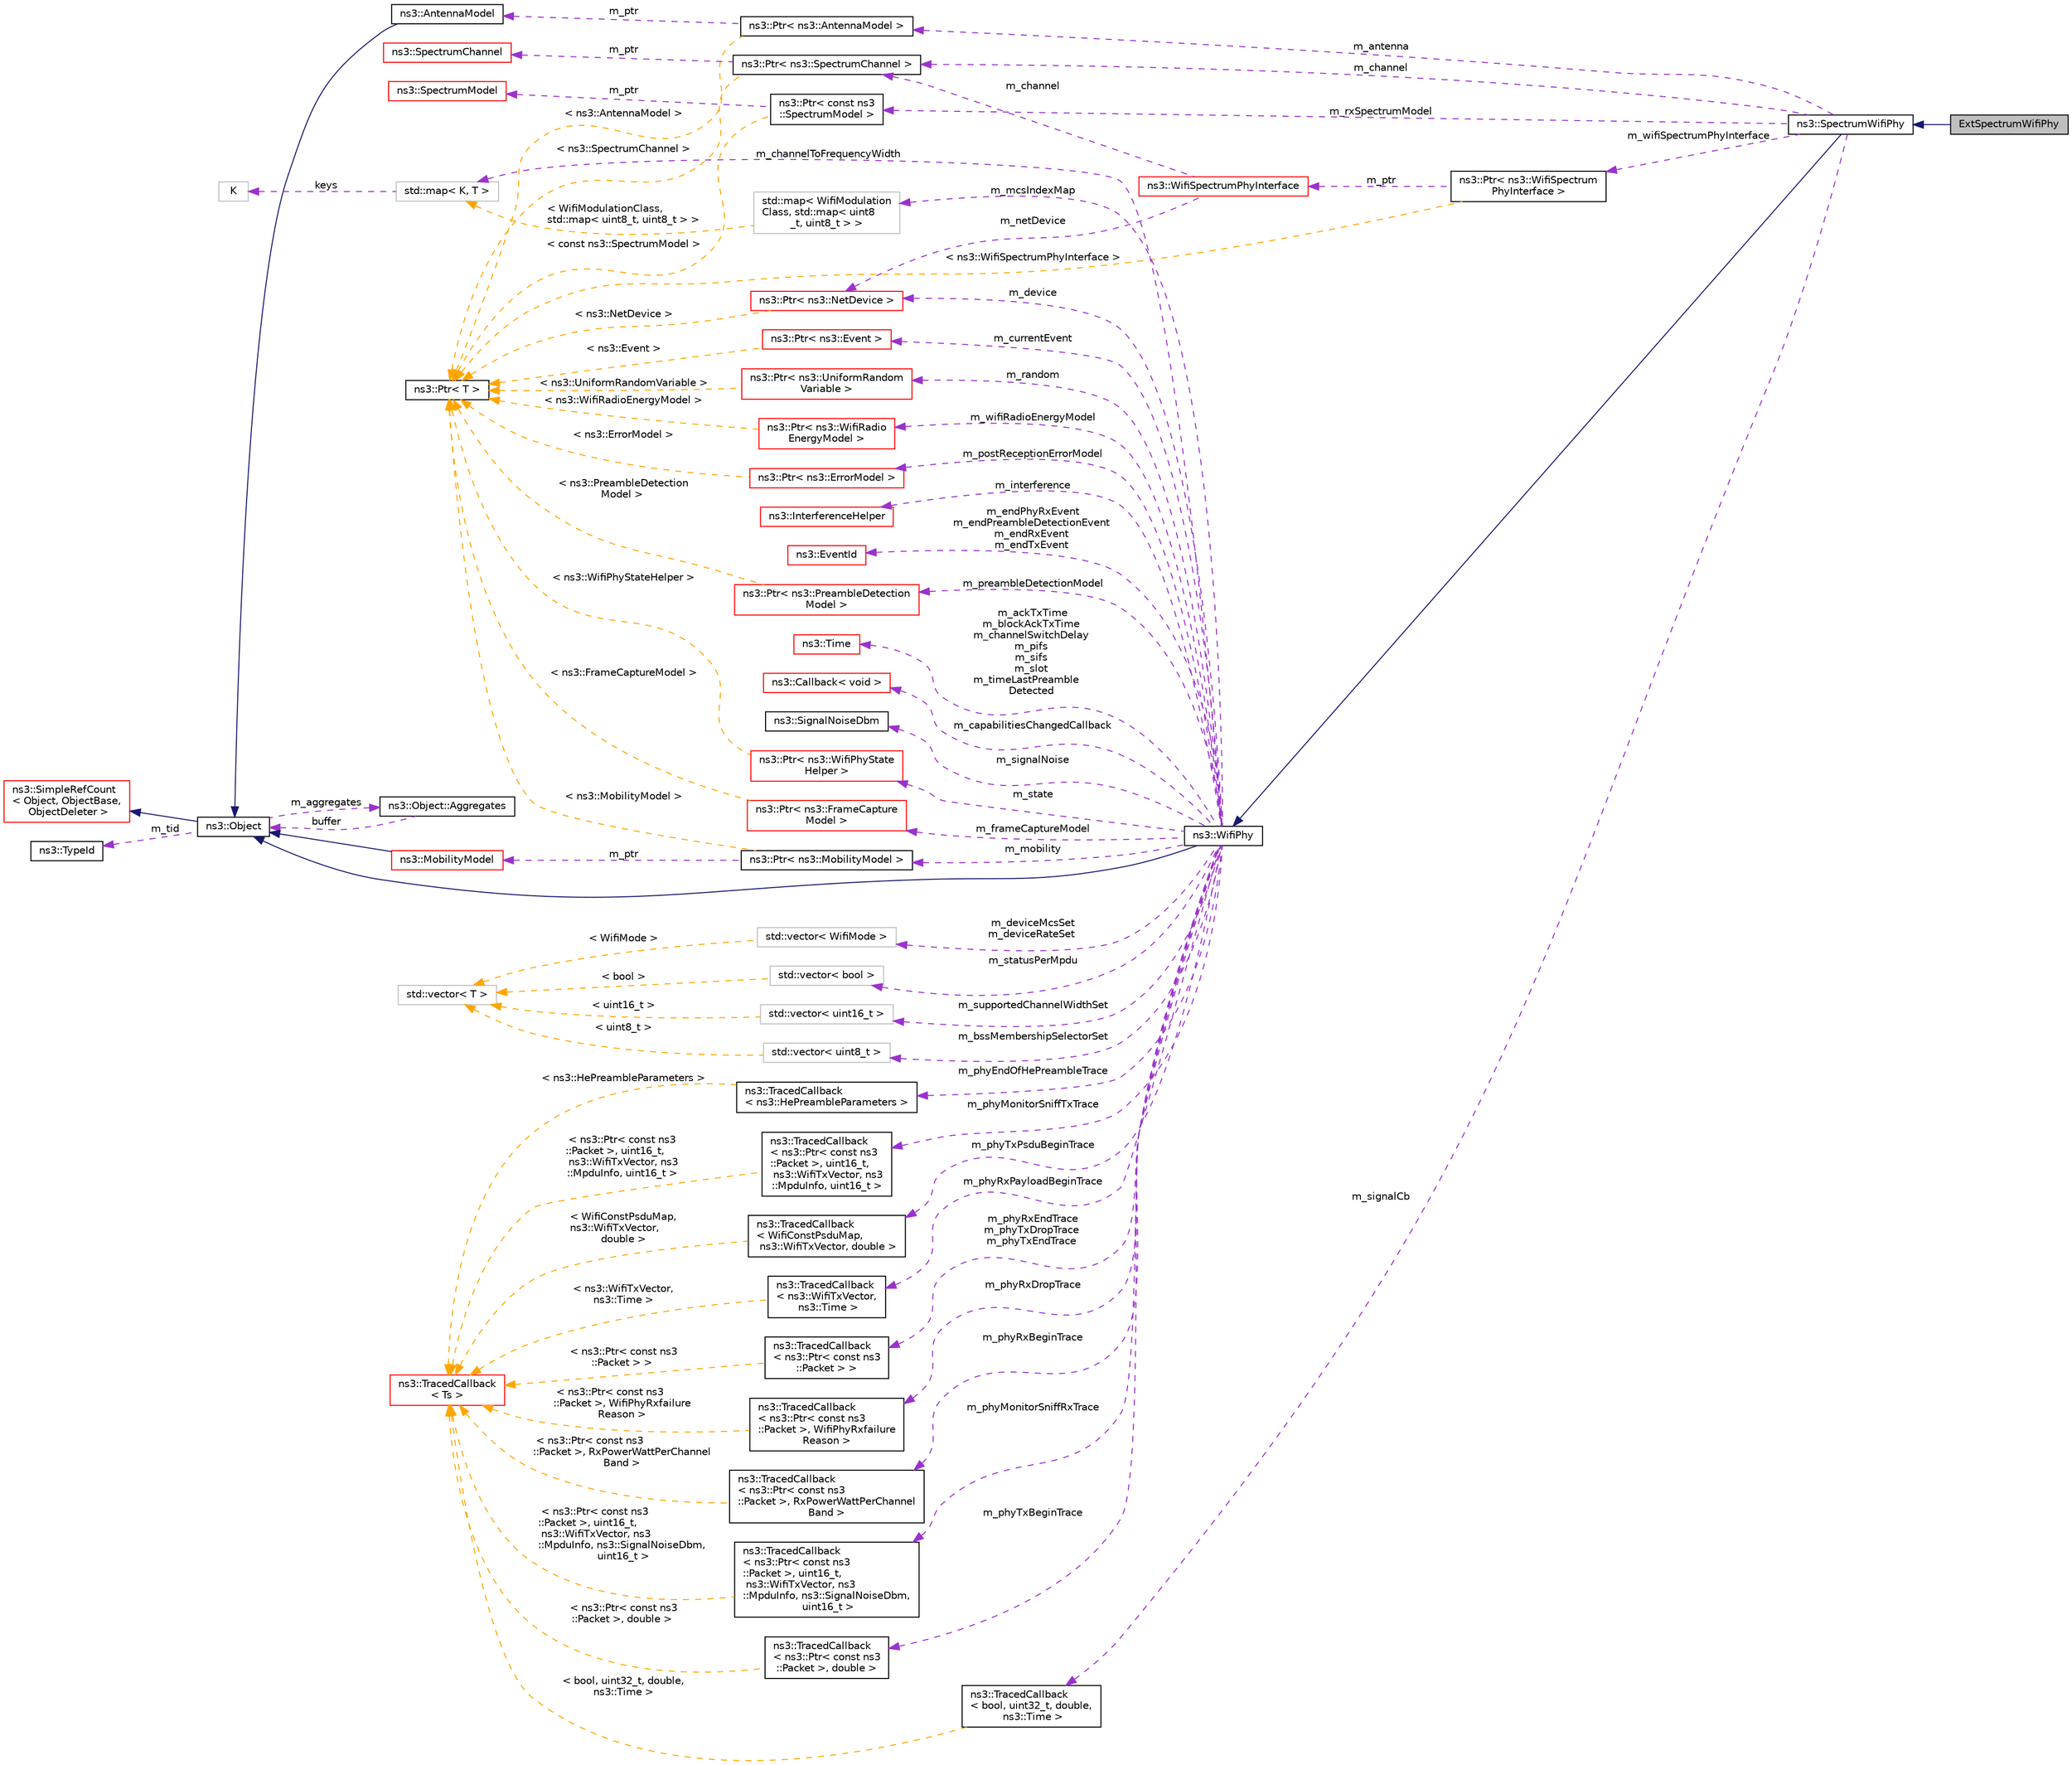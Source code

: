 digraph "ExtSpectrumWifiPhy"
{
 // LATEX_PDF_SIZE
  edge [fontname="Helvetica",fontsize="10",labelfontname="Helvetica",labelfontsize="10"];
  node [fontname="Helvetica",fontsize="10",shape=record];
  rankdir="LR";
  Node1 [label="ExtSpectrumWifiPhy",height=0.2,width=0.4,color="black", fillcolor="grey75", style="filled", fontcolor="black",tooltip=" "];
  Node2 -> Node1 [dir="back",color="midnightblue",fontsize="10",style="solid",fontname="Helvetica"];
  Node2 [label="ns3::SpectrumWifiPhy",height=0.2,width=0.4,color="black", fillcolor="white", style="filled",URL="$classns3_1_1_spectrum_wifi_phy.html",tooltip="802.11 PHY layer model"];
  Node3 -> Node2 [dir="back",color="midnightblue",fontsize="10",style="solid",fontname="Helvetica"];
  Node3 [label="ns3::WifiPhy",height=0.2,width=0.4,color="black", fillcolor="white", style="filled",URL="$classns3_1_1_wifi_phy.html",tooltip="802.11 PHY layer model"];
  Node4 -> Node3 [dir="back",color="midnightblue",fontsize="10",style="solid",fontname="Helvetica"];
  Node4 [label="ns3::Object",height=0.2,width=0.4,color="black", fillcolor="white", style="filled",URL="$classns3_1_1_object.html",tooltip="A base class which provides memory management and object aggregation."];
  Node5 -> Node4 [dir="back",color="midnightblue",fontsize="10",style="solid",fontname="Helvetica"];
  Node5 [label="ns3::SimpleRefCount\l\< Object, ObjectBase,\l ObjectDeleter \>",height=0.2,width=0.4,color="red", fillcolor="white", style="filled",URL="$classns3_1_1_simple_ref_count.html",tooltip=" "];
  Node9 -> Node4 [dir="back",color="darkorchid3",fontsize="10",style="dashed",label=" m_tid" ,fontname="Helvetica"];
  Node9 [label="ns3::TypeId",height=0.2,width=0.4,color="black", fillcolor="white", style="filled",URL="$classns3_1_1_type_id.html",tooltip="a unique identifier for an interface."];
  Node10 -> Node4 [dir="back",color="darkorchid3",fontsize="10",style="dashed",label=" m_aggregates" ,fontname="Helvetica"];
  Node10 [label="ns3::Object::Aggregates",height=0.2,width=0.4,color="black", fillcolor="white", style="filled",URL="$structns3_1_1_object_1_1_aggregates.html",tooltip="The list of Objects aggregated to this one."];
  Node4 -> Node10 [dir="back",color="darkorchid3",fontsize="10",style="dashed",label=" buffer" ,fontname="Helvetica"];
  Node11 -> Node3 [dir="back",color="darkorchid3",fontsize="10",style="dashed",label=" m_mobility" ,fontname="Helvetica"];
  Node11 [label="ns3::Ptr\< ns3::MobilityModel \>",height=0.2,width=0.4,color="black", fillcolor="white", style="filled",URL="$classns3_1_1_ptr.html",tooltip=" "];
  Node12 -> Node11 [dir="back",color="darkorchid3",fontsize="10",style="dashed",label=" m_ptr" ,fontname="Helvetica"];
  Node12 [label="ns3::MobilityModel",height=0.2,width=0.4,color="red", fillcolor="white", style="filled",URL="$classns3_1_1_mobility_model.html",tooltip="Keep track of the current position and velocity of an object."];
  Node4 -> Node12 [dir="back",color="midnightblue",fontsize="10",style="solid",fontname="Helvetica"];
  Node21 -> Node11 [dir="back",color="orange",fontsize="10",style="dashed",label=" \< ns3::MobilityModel \>" ,fontname="Helvetica"];
  Node21 [label="ns3::Ptr\< T \>",height=0.2,width=0.4,color="black", fillcolor="white", style="filled",URL="$classns3_1_1_ptr.html",tooltip="Smart pointer class similar to boost::intrusive_ptr."];
  Node25 -> Node3 [dir="back",color="darkorchid3",fontsize="10",style="dashed",label=" m_supportedChannelWidthSet" ,fontname="Helvetica"];
  Node25 [label="std::vector\< uint16_t \>",height=0.2,width=0.4,color="grey75", fillcolor="white", style="filled",tooltip=" "];
  Node26 -> Node25 [dir="back",color="orange",fontsize="10",style="dashed",label=" \< uint16_t \>" ,fontname="Helvetica"];
  Node26 [label="std::vector\< T \>",height=0.2,width=0.4,color="grey75", fillcolor="white", style="filled",tooltip=" "];
  Node27 -> Node3 [dir="back",color="darkorchid3",fontsize="10",style="dashed",label=" m_phyRxPayloadBeginTrace" ,fontname="Helvetica"];
  Node27 [label="ns3::TracedCallback\l\< ns3::WifiTxVector,\l ns3::Time \>",height=0.2,width=0.4,color="black", fillcolor="white", style="filled",URL="$classns3_1_1_traced_callback.html",tooltip=" "];
  Node14 -> Node27 [dir="back",color="orange",fontsize="10",style="dashed",label=" \< ns3::WifiTxVector,\l ns3::Time \>" ,fontname="Helvetica"];
  Node14 [label="ns3::TracedCallback\l\< Ts \>",height=0.2,width=0.4,color="red", fillcolor="white", style="filled",URL="$classns3_1_1_traced_callback.html",tooltip="Forward calls to a chain of Callback."];
  Node28 -> Node3 [dir="back",color="darkorchid3",fontsize="10",style="dashed",label=" m_phyRxEndTrace\nm_phyTxDropTrace\nm_phyTxEndTrace" ,fontname="Helvetica"];
  Node28 [label="ns3::TracedCallback\l\< ns3::Ptr\< const ns3\l::Packet \> \>",height=0.2,width=0.4,color="black", fillcolor="white", style="filled",URL="$classns3_1_1_traced_callback.html",tooltip=" "];
  Node14 -> Node28 [dir="back",color="orange",fontsize="10",style="dashed",label=" \< ns3::Ptr\< const ns3\l::Packet \> \>" ,fontname="Helvetica"];
  Node29 -> Node3 [dir="back",color="darkorchid3",fontsize="10",style="dashed",label=" m_channelToFrequencyWidth" ,fontname="Helvetica"];
  Node29 [label="std::map\< K, T \>",height=0.2,width=0.4,color="grey75", fillcolor="white", style="filled",tooltip=" "];
  Node30 -> Node29 [dir="back",color="darkorchid3",fontsize="10",style="dashed",label=" keys" ,fontname="Helvetica"];
  Node30 [label="K",height=0.2,width=0.4,color="grey75", fillcolor="white", style="filled",tooltip=" "];
  Node31 -> Node3 [dir="back",color="darkorchid3",fontsize="10",style="dashed",label=" m_mcsIndexMap" ,fontname="Helvetica"];
  Node31 [label="std::map\< WifiModulation\lClass, std::map\< uint8\l_t, uint8_t \> \>",height=0.2,width=0.4,color="grey75", fillcolor="white", style="filled",tooltip=" "];
  Node29 -> Node31 [dir="back",color="orange",fontsize="10",style="dashed",label=" \< WifiModulationClass,\l std::map\< uint8_t, uint8_t \> \>" ,fontname="Helvetica"];
  Node33 -> Node3 [dir="back",color="darkorchid3",fontsize="10",style="dashed",label=" m_bssMembershipSelectorSet" ,fontname="Helvetica"];
  Node33 [label="std::vector\< uint8_t \>",height=0.2,width=0.4,color="grey75", fillcolor="white", style="filled",tooltip=" "];
  Node26 -> Node33 [dir="back",color="orange",fontsize="10",style="dashed",label=" \< uint8_t \>" ,fontname="Helvetica"];
  Node34 -> Node3 [dir="back",color="darkorchid3",fontsize="10",style="dashed",label=" m_phyRxDropTrace" ,fontname="Helvetica"];
  Node34 [label="ns3::TracedCallback\l\< ns3::Ptr\< const ns3\l::Packet \>, WifiPhyRxfailure\lReason \>",height=0.2,width=0.4,color="black", fillcolor="white", style="filled",URL="$classns3_1_1_traced_callback.html",tooltip=" "];
  Node14 -> Node34 [dir="back",color="orange",fontsize="10",style="dashed",label=" \< ns3::Ptr\< const ns3\l::Packet \>, WifiPhyRxfailure\lReason \>" ,fontname="Helvetica"];
  Node35 -> Node3 [dir="back",color="darkorchid3",fontsize="10",style="dashed",label=" m_phyRxBeginTrace" ,fontname="Helvetica"];
  Node35 [label="ns3::TracedCallback\l\< ns3::Ptr\< const ns3\l::Packet \>, RxPowerWattPerChannel\lBand \>",height=0.2,width=0.4,color="black", fillcolor="white", style="filled",URL="$classns3_1_1_traced_callback.html",tooltip=" "];
  Node14 -> Node35 [dir="back",color="orange",fontsize="10",style="dashed",label=" \< ns3::Ptr\< const ns3\l::Packet \>, RxPowerWattPerChannel\lBand \>" ,fontname="Helvetica"];
  Node36 -> Node3 [dir="back",color="darkorchid3",fontsize="10",style="dashed",label=" m_interference" ,fontname="Helvetica"];
  Node36 [label="ns3::InterferenceHelper",height=0.2,width=0.4,color="red", fillcolor="white", style="filled",URL="$classns3_1_1_interference_helper.html",tooltip="handles interference calculations"];
  Node42 -> Node3 [dir="back",color="darkorchid3",fontsize="10",style="dashed",label=" m_endPhyRxEvent\nm_endPreambleDetectionEvent\nm_endRxEvent\nm_endTxEvent" ,fontname="Helvetica"];
  Node42 [label="ns3::EventId",height=0.2,width=0.4,color="red", fillcolor="white", style="filled",URL="$classns3_1_1_event_id.html",tooltip="An identifier for simulation events."];
  Node46 -> Node3 [dir="back",color="darkorchid3",fontsize="10",style="dashed",label=" m_preambleDetectionModel" ,fontname="Helvetica"];
  Node46 [label="ns3::Ptr\< ns3::PreambleDetection\lModel \>",height=0.2,width=0.4,color="red", fillcolor="white", style="filled",URL="$classns3_1_1_ptr.html",tooltip=" "];
  Node21 -> Node46 [dir="back",color="orange",fontsize="10",style="dashed",label=" \< ns3::PreambleDetection\lModel \>" ,fontname="Helvetica"];
  Node48 -> Node3 [dir="back",color="darkorchid3",fontsize="10",style="dashed",label=" m_device" ,fontname="Helvetica"];
  Node48 [label="ns3::Ptr\< ns3::NetDevice \>",height=0.2,width=0.4,color="red", fillcolor="white", style="filled",URL="$classns3_1_1_ptr.html",tooltip=" "];
  Node21 -> Node48 [dir="back",color="orange",fontsize="10",style="dashed",label=" \< ns3::NetDevice \>" ,fontname="Helvetica"];
  Node50 -> Node3 [dir="back",color="darkorchid3",fontsize="10",style="dashed",label=" m_deviceMcsSet\nm_deviceRateSet" ,fontname="Helvetica"];
  Node50 [label="std::vector\< WifiMode \>",height=0.2,width=0.4,color="grey75", fillcolor="white", style="filled",tooltip=" "];
  Node26 -> Node50 [dir="back",color="orange",fontsize="10",style="dashed",label=" \< WifiMode \>" ,fontname="Helvetica"];
  Node52 -> Node3 [dir="back",color="darkorchid3",fontsize="10",style="dashed",label=" m_ackTxTime\nm_blockAckTxTime\nm_channelSwitchDelay\nm_pifs\nm_sifs\nm_slot\nm_timeLastPreamble\lDetected" ,fontname="Helvetica"];
  Node52 [label="ns3::Time",height=0.2,width=0.4,color="red", fillcolor="white", style="filled",URL="$classns3_1_1_time.html",tooltip="Simulation virtual time values and global simulation resolution."];
  Node54 -> Node3 [dir="back",color="darkorchid3",fontsize="10",style="dashed",label=" m_state" ,fontname="Helvetica"];
  Node54 [label="ns3::Ptr\< ns3::WifiPhyState\lHelper \>",height=0.2,width=0.4,color="red", fillcolor="white", style="filled",URL="$classns3_1_1_ptr.html",tooltip=" "];
  Node21 -> Node54 [dir="back",color="orange",fontsize="10",style="dashed",label=" \< ns3::WifiPhyStateHelper \>" ,fontname="Helvetica"];
  Node64 -> Node3 [dir="back",color="darkorchid3",fontsize="10",style="dashed",label=" m_capabilitiesChangedCallback" ,fontname="Helvetica"];
  Node64 [label="ns3::Callback\< void \>",height=0.2,width=0.4,color="red", fillcolor="white", style="filled",URL="$classns3_1_1_callback.html",tooltip=" "];
  Node65 -> Node3 [dir="back",color="darkorchid3",fontsize="10",style="dashed",label=" m_frameCaptureModel" ,fontname="Helvetica"];
  Node65 [label="ns3::Ptr\< ns3::FrameCapture\lModel \>",height=0.2,width=0.4,color="red", fillcolor="white", style="filled",URL="$classns3_1_1_ptr.html",tooltip=" "];
  Node21 -> Node65 [dir="back",color="orange",fontsize="10",style="dashed",label=" \< ns3::FrameCaptureModel \>" ,fontname="Helvetica"];
  Node67 -> Node3 [dir="back",color="darkorchid3",fontsize="10",style="dashed",label=" m_phyMonitorSniffRxTrace" ,fontname="Helvetica"];
  Node67 [label="ns3::TracedCallback\l\< ns3::Ptr\< const ns3\l::Packet \>, uint16_t,\l ns3::WifiTxVector, ns3\l::MpduInfo, ns3::SignalNoiseDbm,\l uint16_t \>",height=0.2,width=0.4,color="black", fillcolor="white", style="filled",URL="$classns3_1_1_traced_callback.html",tooltip=" "];
  Node14 -> Node67 [dir="back",color="orange",fontsize="10",style="dashed",label=" \< ns3::Ptr\< const ns3\l::Packet \>, uint16_t,\l ns3::WifiTxVector, ns3\l::MpduInfo, ns3::SignalNoiseDbm,\l uint16_t \>" ,fontname="Helvetica"];
  Node68 -> Node3 [dir="back",color="darkorchid3",fontsize="10",style="dashed",label=" m_currentEvent" ,fontname="Helvetica"];
  Node68 [label="ns3::Ptr\< ns3::Event \>",height=0.2,width=0.4,color="red", fillcolor="white", style="filled",URL="$classns3_1_1_ptr.html",tooltip=" "];
  Node21 -> Node68 [dir="back",color="orange",fontsize="10",style="dashed",label=" \< ns3::Event \>" ,fontname="Helvetica"];
  Node62 -> Node3 [dir="back",color="darkorchid3",fontsize="10",style="dashed",label=" m_phyTxBeginTrace" ,fontname="Helvetica"];
  Node62 [label="ns3::TracedCallback\l\< ns3::Ptr\< const ns3\l::Packet \>, double \>",height=0.2,width=0.4,color="black", fillcolor="white", style="filled",URL="$classns3_1_1_traced_callback.html",tooltip=" "];
  Node14 -> Node62 [dir="back",color="orange",fontsize="10",style="dashed",label=" \< ns3::Ptr\< const ns3\l::Packet \>, double \>" ,fontname="Helvetica"];
  Node114 -> Node3 [dir="back",color="darkorchid3",fontsize="10",style="dashed",label=" m_random" ,fontname="Helvetica"];
  Node114 [label="ns3::Ptr\< ns3::UniformRandom\lVariable \>",height=0.2,width=0.4,color="red", fillcolor="white", style="filled",URL="$classns3_1_1_ptr.html",tooltip=" "];
  Node21 -> Node114 [dir="back",color="orange",fontsize="10",style="dashed",label=" \< ns3::UniformRandomVariable \>" ,fontname="Helvetica"];
  Node118 -> Node3 [dir="back",color="darkorchid3",fontsize="10",style="dashed",label=" m_signalNoise" ,fontname="Helvetica"];
  Node118 [label="ns3::SignalNoiseDbm",height=0.2,width=0.4,color="black", fillcolor="white", style="filled",URL="$structns3_1_1_signal_noise_dbm.html",tooltip="SignalNoiseDbm structure."];
  Node119 -> Node3 [dir="back",color="darkorchid3",fontsize="10",style="dashed",label=" m_statusPerMpdu" ,fontname="Helvetica"];
  Node119 [label="std::vector\< bool \>",height=0.2,width=0.4,color="grey75", fillcolor="white", style="filled",tooltip=" "];
  Node26 -> Node119 [dir="back",color="orange",fontsize="10",style="dashed",label=" \< bool \>" ,fontname="Helvetica"];
  Node120 -> Node3 [dir="back",color="darkorchid3",fontsize="10",style="dashed",label=" m_phyEndOfHePreambleTrace" ,fontname="Helvetica"];
  Node120 [label="ns3::TracedCallback\l\< ns3::HePreambleParameters \>",height=0.2,width=0.4,color="black", fillcolor="white", style="filled",URL="$classns3_1_1_traced_callback.html",tooltip=" "];
  Node14 -> Node120 [dir="back",color="orange",fontsize="10",style="dashed",label=" \< ns3::HePreambleParameters \>" ,fontname="Helvetica"];
  Node121 -> Node3 [dir="back",color="darkorchid3",fontsize="10",style="dashed",label=" m_phyMonitorSniffTxTrace" ,fontname="Helvetica"];
  Node121 [label="ns3::TracedCallback\l\< ns3::Ptr\< const ns3\l::Packet \>, uint16_t,\l ns3::WifiTxVector, ns3\l::MpduInfo, uint16_t \>",height=0.2,width=0.4,color="black", fillcolor="white", style="filled",URL="$classns3_1_1_traced_callback.html",tooltip=" "];
  Node14 -> Node121 [dir="back",color="orange",fontsize="10",style="dashed",label=" \< ns3::Ptr\< const ns3\l::Packet \>, uint16_t,\l ns3::WifiTxVector, ns3\l::MpduInfo, uint16_t \>" ,fontname="Helvetica"];
  Node122 -> Node3 [dir="back",color="darkorchid3",fontsize="10",style="dashed",label=" m_phyTxPsduBeginTrace" ,fontname="Helvetica"];
  Node122 [label="ns3::TracedCallback\l\< WifiConstPsduMap,\l ns3::WifiTxVector, double \>",height=0.2,width=0.4,color="black", fillcolor="white", style="filled",URL="$classns3_1_1_traced_callback.html",tooltip=" "];
  Node14 -> Node122 [dir="back",color="orange",fontsize="10",style="dashed",label=" \< WifiConstPsduMap,\l ns3::WifiTxVector,\l double \>" ,fontname="Helvetica"];
  Node123 -> Node3 [dir="back",color="darkorchid3",fontsize="10",style="dashed",label=" m_wifiRadioEnergyModel" ,fontname="Helvetica"];
  Node123 [label="ns3::Ptr\< ns3::WifiRadio\lEnergyModel \>",height=0.2,width=0.4,color="red", fillcolor="white", style="filled",URL="$classns3_1_1_ptr.html",tooltip=" "];
  Node21 -> Node123 [dir="back",color="orange",fontsize="10",style="dashed",label=" \< ns3::WifiRadioEnergyModel \>" ,fontname="Helvetica"];
  Node161 -> Node3 [dir="back",color="darkorchid3",fontsize="10",style="dashed",label=" m_postReceptionErrorModel" ,fontname="Helvetica"];
  Node161 [label="ns3::Ptr\< ns3::ErrorModel \>",height=0.2,width=0.4,color="red", fillcolor="white", style="filled",URL="$classns3_1_1_ptr.html",tooltip=" "];
  Node21 -> Node161 [dir="back",color="orange",fontsize="10",style="dashed",label=" \< ns3::ErrorModel \>" ,fontname="Helvetica"];
  Node163 -> Node2 [dir="back",color="darkorchid3",fontsize="10",style="dashed",label=" m_channel" ,fontname="Helvetica"];
  Node163 [label="ns3::Ptr\< ns3::SpectrumChannel \>",height=0.2,width=0.4,color="black", fillcolor="white", style="filled",URL="$classns3_1_1_ptr.html",tooltip=" "];
  Node164 -> Node163 [dir="back",color="darkorchid3",fontsize="10",style="dashed",label=" m_ptr" ,fontname="Helvetica"];
  Node164 [label="ns3::SpectrumChannel",height=0.2,width=0.4,color="red", fillcolor="white", style="filled",URL="$classns3_1_1_spectrum_channel.html",tooltip="Defines the interface for spectrum-aware channel implementations."];
  Node21 -> Node163 [dir="back",color="orange",fontsize="10",style="dashed",label=" \< ns3::SpectrumChannel \>" ,fontname="Helvetica"];
  Node175 -> Node2 [dir="back",color="darkorchid3",fontsize="10",style="dashed",label=" m_antenna" ,fontname="Helvetica"];
  Node175 [label="ns3::Ptr\< ns3::AntennaModel \>",height=0.2,width=0.4,color="black", fillcolor="white", style="filled",URL="$classns3_1_1_ptr.html",tooltip=" "];
  Node176 -> Node175 [dir="back",color="darkorchid3",fontsize="10",style="dashed",label=" m_ptr" ,fontname="Helvetica"];
  Node176 [label="ns3::AntennaModel",height=0.2,width=0.4,color="black", fillcolor="white", style="filled",URL="$classns3_1_1_antenna_model.html",tooltip="interface for antenna radiation pattern models"];
  Node4 -> Node176 [dir="back",color="midnightblue",fontsize="10",style="solid",fontname="Helvetica"];
  Node21 -> Node175 [dir="back",color="orange",fontsize="10",style="dashed",label=" \< ns3::AntennaModel \>" ,fontname="Helvetica"];
  Node177 -> Node2 [dir="back",color="darkorchid3",fontsize="10",style="dashed",label=" m_wifiSpectrumPhyInterface" ,fontname="Helvetica"];
  Node177 [label="ns3::Ptr\< ns3::WifiSpectrum\lPhyInterface \>",height=0.2,width=0.4,color="black", fillcolor="white", style="filled",URL="$classns3_1_1_ptr.html",tooltip=" "];
  Node178 -> Node177 [dir="back",color="darkorchid3",fontsize="10",style="dashed",label=" m_ptr" ,fontname="Helvetica"];
  Node178 [label="ns3::WifiSpectrumPhyInterface",height=0.2,width=0.4,color="red", fillcolor="white", style="filled",URL="$classns3_1_1_wifi_spectrum_phy_interface.html",tooltip="This class is an adaptor between class SpectrumWifiPhy (which inherits from WifiPhy) and class Spectr..."];
  Node163 -> Node178 [dir="back",color="darkorchid3",fontsize="10",style="dashed",label=" m_channel" ,fontname="Helvetica"];
  Node48 -> Node178 [dir="back",color="darkorchid3",fontsize="10",style="dashed",label=" m_netDevice" ,fontname="Helvetica"];
  Node21 -> Node177 [dir="back",color="orange",fontsize="10",style="dashed",label=" \< ns3::WifiSpectrumPhyInterface \>" ,fontname="Helvetica"];
  Node181 -> Node2 [dir="back",color="darkorchid3",fontsize="10",style="dashed",label=" m_signalCb" ,fontname="Helvetica"];
  Node181 [label="ns3::TracedCallback\l\< bool, uint32_t, double,\l ns3::Time \>",height=0.2,width=0.4,color="black", fillcolor="white", style="filled",URL="$classns3_1_1_traced_callback.html",tooltip=" "];
  Node14 -> Node181 [dir="back",color="orange",fontsize="10",style="dashed",label=" \< bool, uint32_t, double,\l ns3::Time \>" ,fontname="Helvetica"];
  Node182 -> Node2 [dir="back",color="darkorchid3",fontsize="10",style="dashed",label=" m_rxSpectrumModel" ,fontname="Helvetica"];
  Node182 [label="ns3::Ptr\< const ns3\l::SpectrumModel \>",height=0.2,width=0.4,color="black", fillcolor="white", style="filled",URL="$classns3_1_1_ptr.html",tooltip=" "];
  Node183 -> Node182 [dir="back",color="darkorchid3",fontsize="10",style="dashed",label=" m_ptr" ,fontname="Helvetica"];
  Node183 [label="ns3::SpectrumModel",height=0.2,width=0.4,color="red", fillcolor="white", style="filled",URL="$classns3_1_1_spectrum_model.html",tooltip="Set of frequency values implementing the domain of the functions in the Function Space defined by Spe..."];
  Node21 -> Node182 [dir="back",color="orange",fontsize="10",style="dashed",label=" \< const ns3::SpectrumModel \>" ,fontname="Helvetica"];
}
